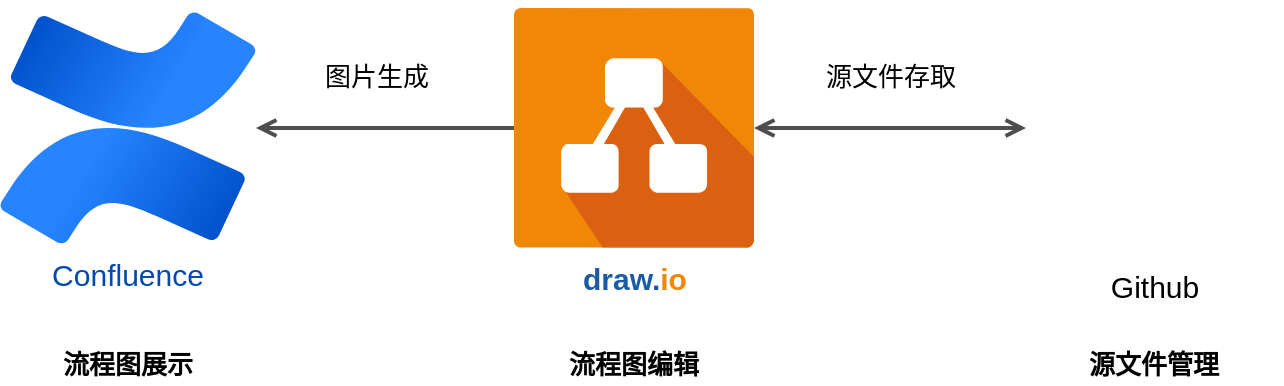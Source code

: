 <mxfile version="11.1.2" type="github"><diagram id="WzCng4wM9VhlVkZ5fAss" name="第 1 页"><mxGraphModel dx="850" dy="553" grid="1" gridSize="10" guides="1" tooltips="1" connect="1" arrows="1" fold="1" page="1" pageScale="1" pageWidth="827" pageHeight="1169" math="0" shadow="0"><root><mxCell id="0"/><mxCell id="1" parent="0"/><mxCell id="BKyuPk2qO1dakLmirdRP-22" value="流程图展示" style="text;html=1;strokeColor=none;fillColor=none;align=center;verticalAlign=middle;whiteSpace=wrap;rounded=0;fontSize=13;fontColor=#000000;fontStyle=1" parent="1" vertex="1"><mxGeometry x="125" y="302" width="70" height="20" as="geometry"/></mxCell><mxCell id="BKyuPk2qO1dakLmirdRP-23" value="流程图编辑" style="text;html=1;strokeColor=none;fillColor=none;align=center;verticalAlign=middle;whiteSpace=wrap;rounded=0;fontSize=13;fontColor=#000000;fontStyle=1" parent="1" vertex="1"><mxGeometry x="378" y="302" width="70" height="20" as="geometry"/></mxCell><mxCell id="BKyuPk2qO1dakLmirdRP-24" value="源文件管理" style="text;html=1;strokeColor=none;fillColor=none;align=center;verticalAlign=middle;whiteSpace=wrap;rounded=0;fontSize=13;fontColor=#000000;fontStyle=1" parent="1" vertex="1"><mxGeometry x="638" y="302" width="70" height="20" as="geometry"/></mxCell><mxCell id="ROqjhf2ULQIVlcSI9GOn-11" style="edgeStyle=orthogonalEdgeStyle;rounded=0;orthogonalLoop=1;jettySize=auto;html=1;strokeColor=#4D4D4D;strokeWidth=2;endArrow=open;endFill=0;" parent="1" source="ROqjhf2ULQIVlcSI9GOn-5" target="ROqjhf2ULQIVlcSI9GOn-8" edge="1"><mxGeometry relative="1" as="geometry"/></mxCell><mxCell id="ROqjhf2ULQIVlcSI9GOn-5" value="draw.&lt;font color=&quot;#f08707&quot;&gt;io&lt;/font&gt;" style="dashed=0;outlineConnect=0;html=1;align=center;labelPosition=center;verticalLabelPosition=bottom;verticalAlign=top;shape=mxgraph.weblogos.drawio3;fillColor=#1A5BA3;fontSize=15;fontColor=#1A5BA3;fontStyle=1" parent="1" vertex="1"><mxGeometry x="353" y="134" width="120" height="120" as="geometry"/></mxCell><mxCell id="ROqjhf2ULQIVlcSI9GOn-8" value="Confluence" style="image;image=img/lib/atlassian/Confluence_Logo.svg;fontColor=#0049B0;fontSize=15;" parent="1" vertex="1"><mxGeometry x="96" y="136" width="128" height="116" as="geometry"/></mxCell><mxCell id="ROqjhf2ULQIVlcSI9GOn-14" style="edgeStyle=orthogonalEdgeStyle;rounded=0;orthogonalLoop=1;jettySize=auto;html=1;startArrow=open;startFill=0;strokeWidth=2;strokeColor=#4D4D4D;endArrow=open;endFill=0;" parent="1" source="ROqjhf2ULQIVlcSI9GOn-9" target="ROqjhf2ULQIVlcSI9GOn-5" edge="1"><mxGeometry relative="1" as="geometry"/></mxCell><mxCell id="ROqjhf2ULQIVlcSI9GOn-9" value="Github" style="shape=image;html=1;verticalAlign=top;verticalLabelPosition=bottom;labelBackgroundColor=#ffffff;imageAspect=0;aspect=fixed;image=https://cdn2.iconfinder.com/data/icons/micon-social-pack/512/622927-github-128.png;fontSize=15;" parent="1" vertex="1"><mxGeometry x="609" y="130" width="128" height="128" as="geometry"/></mxCell><mxCell id="ROqjhf2ULQIVlcSI9GOn-22" value="&lt;font color=&quot;#000000&quot;&gt;图片生成&lt;/font&gt;" style="text;html=1;resizable=0;points=[];autosize=1;align=center;verticalAlign=top;spacingTop=-4;fontSize=13;fontColor=#FFFFFF;" parent="1" vertex="1"><mxGeometry x="249" y="158" width="70" height="20" as="geometry"/></mxCell><mxCell id="ROqjhf2ULQIVlcSI9GOn-23" value="&lt;font color=&quot;#000000&quot; style=&quot;font-size: 13px;&quot;&gt;源文件存取&lt;/font&gt;" style="text;html=1;resizable=0;points=[];autosize=1;align=center;verticalAlign=top;spacingTop=-4;fontSize=13;fontColor=#FFFFFF;" parent="1" vertex="1"><mxGeometry x="490.5" y="158" width="100" height="20" as="geometry"/></mxCell></root></mxGraphModel></diagram></mxfile>